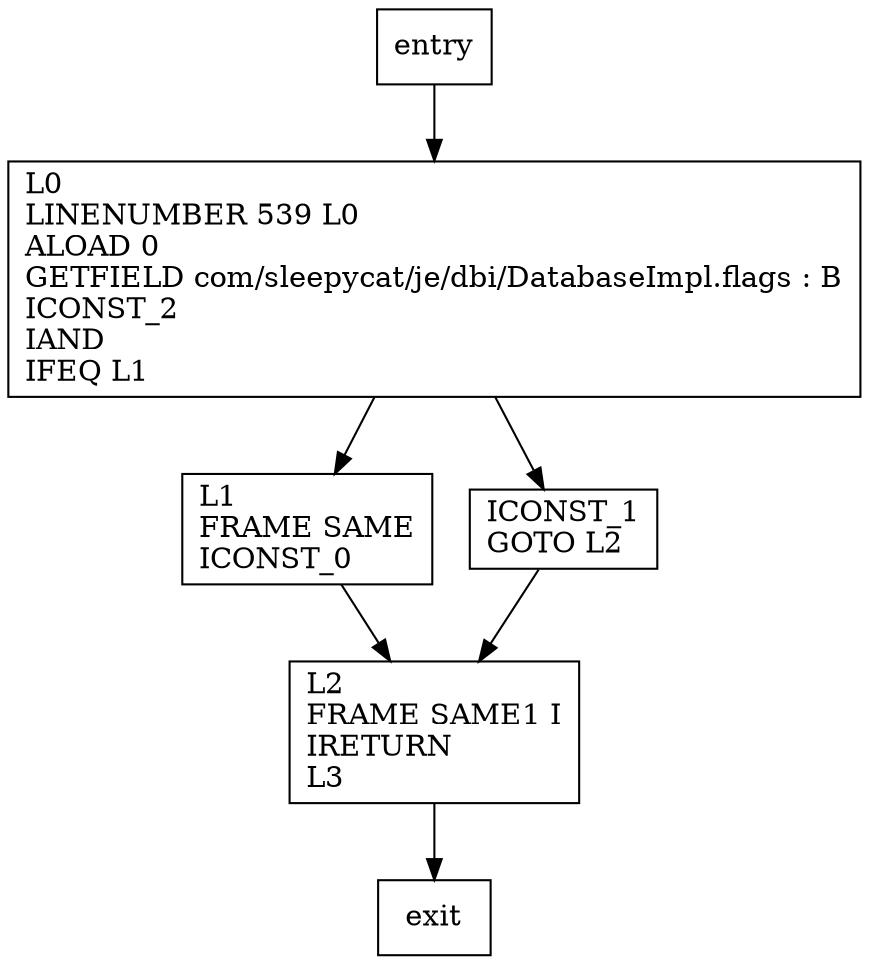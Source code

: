 digraph isTemporary {
node [shape=record];
2034002367 [label="L0\lLINENUMBER 539 L0\lALOAD 0\lGETFIELD com/sleepycat/je/dbi/DatabaseImpl.flags : B\lICONST_2\lIAND\lIFEQ L1\l"];
278160212 [label="L1\lFRAME SAME\lICONST_0\l"];
164095131 [label="ICONST_1\lGOTO L2\l"];
606395945 [label="L2\lFRAME SAME1 I\lIRETURN\lL3\l"];
entry;
exit;
2034002367 -> 278160212
2034002367 -> 164095131
entry -> 2034002367
278160212 -> 606395945
164095131 -> 606395945
606395945 -> exit
}
